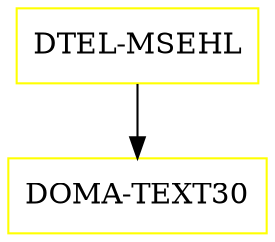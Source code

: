 digraph G {
  "DTEL-MSEHL" [shape=box,color=yellow];
  "DOMA-TEXT30" [shape=box,color=yellow,URL="./DOMA_TEXT30.html"];
  "DTEL-MSEHL" -> "DOMA-TEXT30";
}
